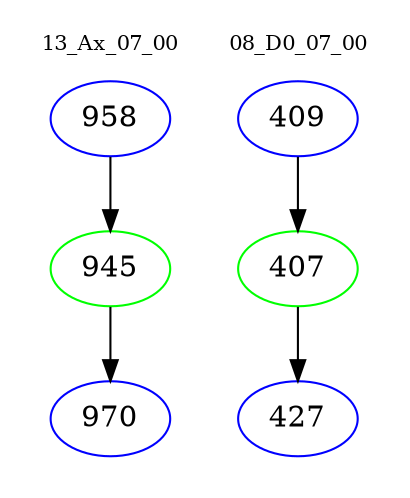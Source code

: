 digraph{
subgraph cluster_0 {
color = white
label = "13_Ax_07_00";
fontsize=10;
T0_958 [label="958", color="blue"]
T0_958 -> T0_945 [color="black"]
T0_945 [label="945", color="green"]
T0_945 -> T0_970 [color="black"]
T0_970 [label="970", color="blue"]
}
subgraph cluster_1 {
color = white
label = "08_D0_07_00";
fontsize=10;
T1_409 [label="409", color="blue"]
T1_409 -> T1_407 [color="black"]
T1_407 [label="407", color="green"]
T1_407 -> T1_427 [color="black"]
T1_427 [label="427", color="blue"]
}
}
